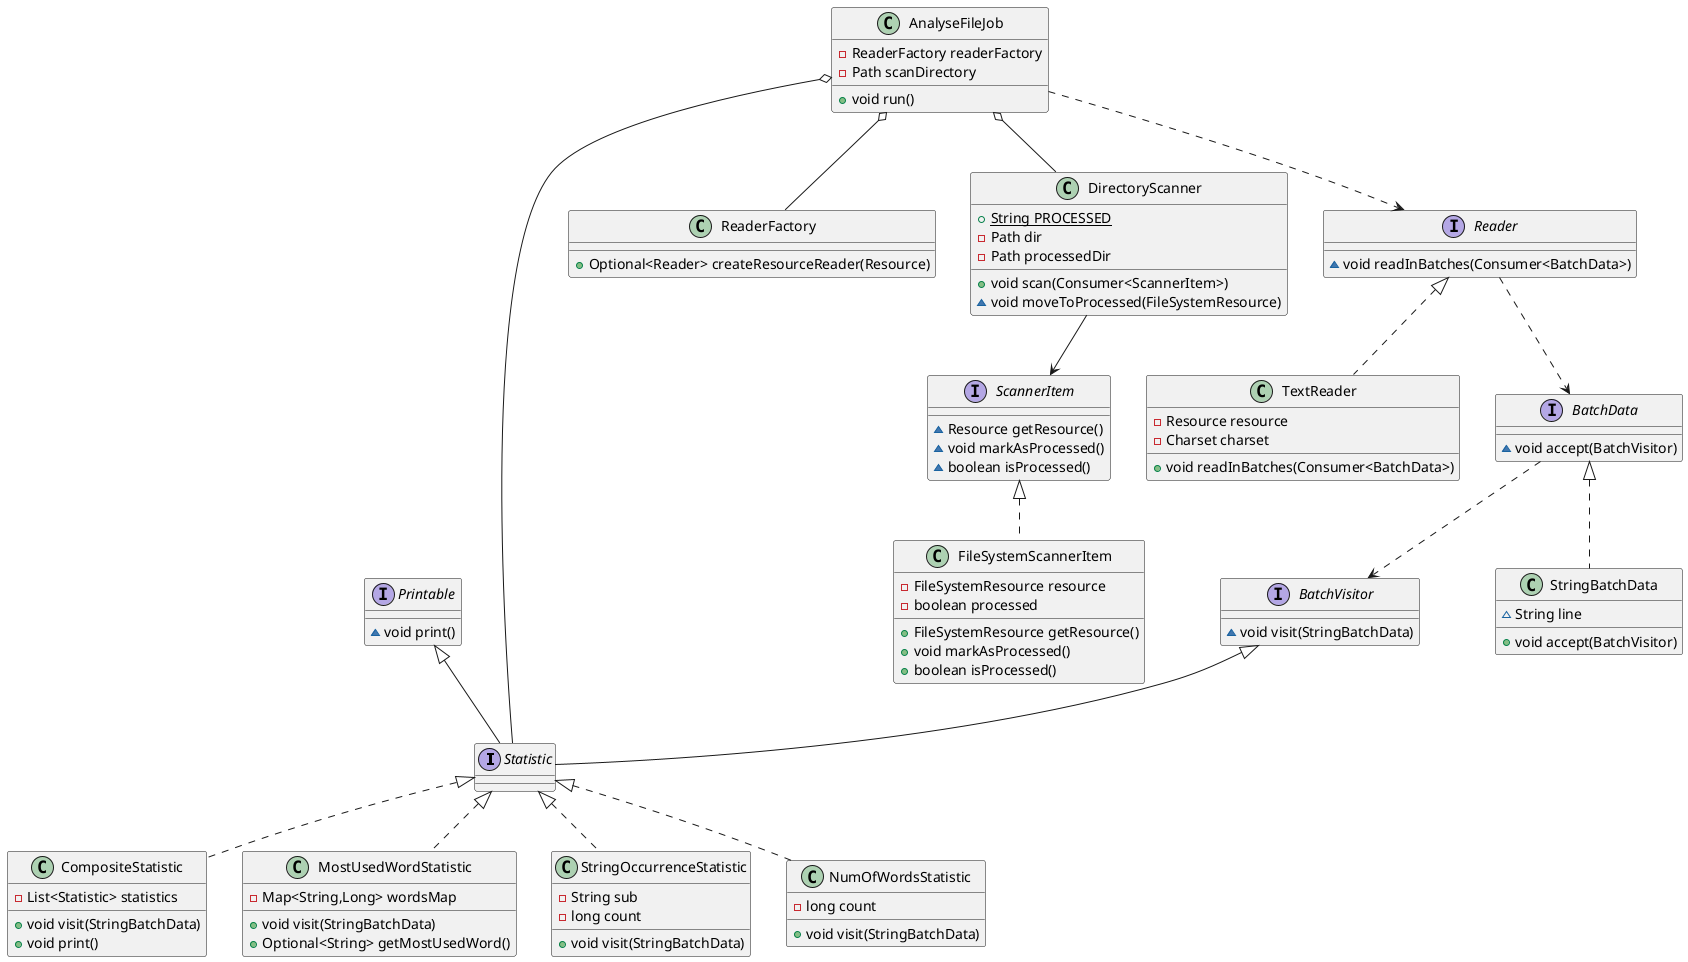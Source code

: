 @startuml
interface Statistic {
}
interface Printable {
~ void print()
}
class CompositeStatistic {
- List<Statistic> statistics
+ void visit(StringBatchData)
+ void print()
}
class MostUsedWordStatistic {
- Map<String,Long> wordsMap
+ void visit(StringBatchData)
+ Optional<String> getMostUsedWord()
}
class ReaderFactory {
+ Optional<Reader> createResourceReader(Resource)
}
class StringOccurrenceStatistic {
- String sub
- long count
+ void visit(StringBatchData)
}
interface BatchVisitor {
~ void visit(StringBatchData)
}
class AnalyseFileJob {
- ReaderFactory readerFactory
- Path scanDirectory
+ void run()
}
class DirectoryScanner {
+ {static} String PROCESSED
- Path dir
- Path processedDir
+ void scan(Consumer<ScannerItem>)
~ void moveToProcessed(FileSystemResource)
}
class FileSystemScannerItem {
- FileSystemResource resource
- boolean processed
+ FileSystemResource getResource()
+ void markAsProcessed()
+ boolean isProcessed()
}
interface Reader {
~ void readInBatches(Consumer<BatchData>)
}
class TextReader {
- Resource resource
- Charset charset
+ void readInBatches(Consumer<BatchData>)
}
interface BatchData {
~ void accept(BatchVisitor)
}
class NumOfWordsStatistic {
- long count
+ void visit(StringBatchData)
}
class StringBatchData {
~ String line
+ void accept(BatchVisitor)
}
interface ScannerItem {
~ Resource getResource()
~ void markAsProcessed()
~ boolean isProcessed()
}

BatchVisitor <|-- Statistic
Printable <|-- Statistic
Statistic <|.. MostUsedWordStatistic
Statistic <|.. StringOccurrenceStatistic
Statistic <|.. NumOfWordsStatistic
Statistic <|.. CompositeStatistic
ScannerItem <|.. FileSystemScannerItem
Reader <|.. TextReader
BatchData <|.. StringBatchData
BatchData ..> BatchVisitor

AnalyseFileJob o-- ReaderFactory
AnalyseFileJob o-- DirectoryScanner
AnalyseFileJob o-- Statistic

Reader ..> BatchData

DirectoryScanner --> ScannerItem
AnalyseFileJob ..> Reader

@enduml